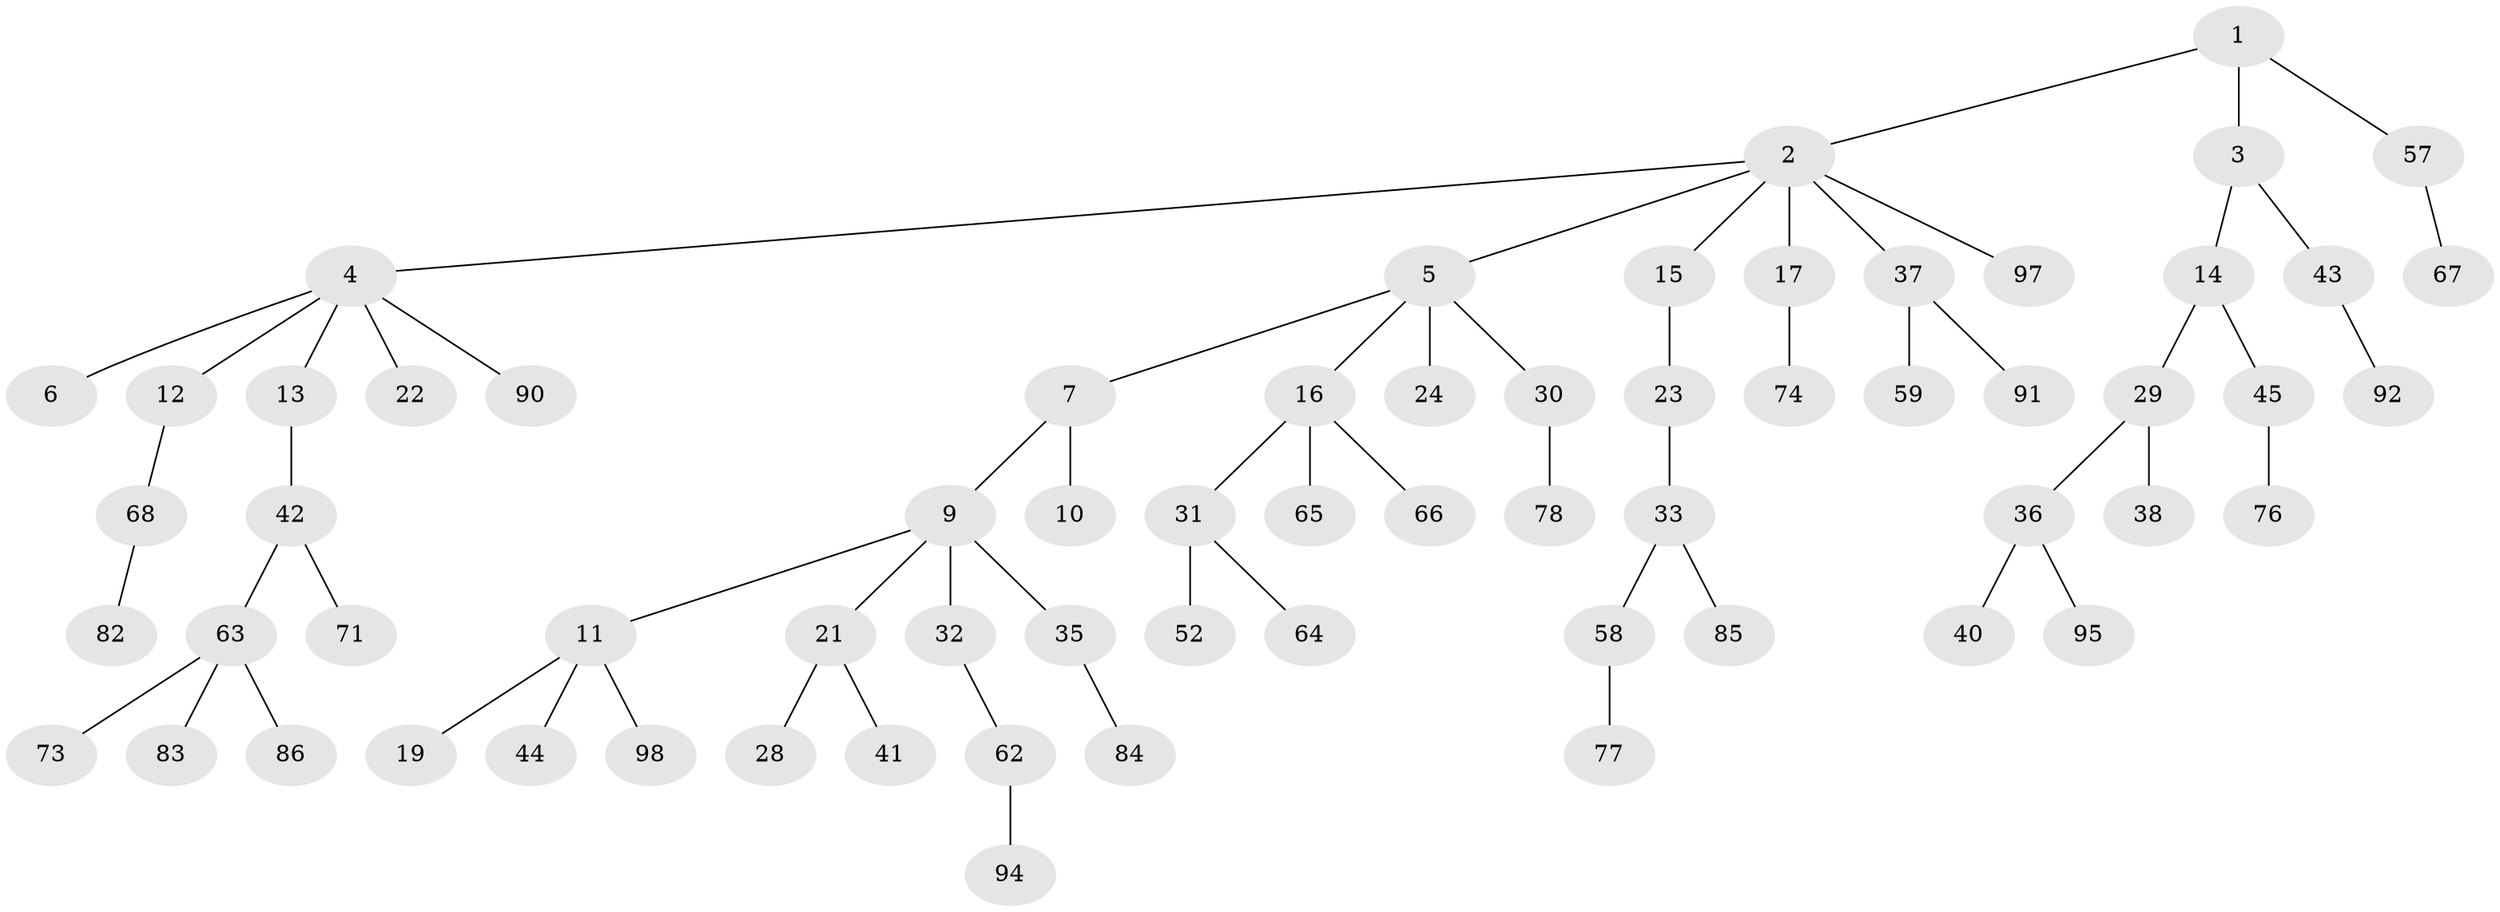 // original degree distribution, {4: 0.06, 5: 0.03, 7: 0.01, 6: 0.02, 1: 0.49, 3: 0.13, 2: 0.26}
// Generated by graph-tools (version 1.1) at 2025/11/02/21/25 10:11:10]
// undirected, 66 vertices, 65 edges
graph export_dot {
graph [start="1"]
  node [color=gray90,style=filled];
  1 [super="+60"];
  2 [super="+8"];
  3 [super="+88"];
  4 [super="+26"];
  5 [super="+25"];
  6;
  7;
  9 [super="+49"];
  10 [super="+18"];
  11 [super="+72"];
  12 [super="+55"];
  13 [super="+34"];
  14 [super="+20"];
  15 [super="+70"];
  16 [super="+53"];
  17 [super="+93"];
  19 [super="+50"];
  21 [super="+27"];
  22;
  23;
  24 [super="+39"];
  28;
  29 [super="+48"];
  30 [super="+47"];
  31;
  32;
  33 [super="+80"];
  35;
  36 [super="+89"];
  37 [super="+46"];
  38 [super="+54"];
  40 [super="+61"];
  41;
  42 [super="+51"];
  43;
  44;
  45 [super="+56"];
  52;
  57 [super="+75"];
  58;
  59;
  62 [super="+69"];
  63 [super="+79"];
  64 [super="+100"];
  65;
  66;
  67;
  68;
  71 [super="+81"];
  73;
  74 [super="+96"];
  76;
  77;
  78;
  82;
  83;
  84 [super="+87"];
  85;
  86;
  90;
  91;
  92 [super="+99"];
  94;
  95;
  97;
  98;
  1 -- 2;
  1 -- 3;
  1 -- 57;
  2 -- 4;
  2 -- 5;
  2 -- 17;
  2 -- 97;
  2 -- 37;
  2 -- 15;
  3 -- 14;
  3 -- 43;
  4 -- 6;
  4 -- 12;
  4 -- 13;
  4 -- 22;
  4 -- 90;
  5 -- 7;
  5 -- 16;
  5 -- 24;
  5 -- 30;
  7 -- 9;
  7 -- 10;
  9 -- 11;
  9 -- 21;
  9 -- 32;
  9 -- 35;
  11 -- 19;
  11 -- 44;
  11 -- 98;
  12 -- 68;
  13 -- 42;
  14 -- 29;
  14 -- 45;
  15 -- 23;
  16 -- 31;
  16 -- 65;
  16 -- 66;
  17 -- 74;
  21 -- 28;
  21 -- 41;
  23 -- 33;
  29 -- 36;
  29 -- 38;
  30 -- 78;
  31 -- 52;
  31 -- 64;
  32 -- 62;
  33 -- 58;
  33 -- 85;
  35 -- 84;
  36 -- 40;
  36 -- 95;
  37 -- 59;
  37 -- 91;
  42 -- 71;
  42 -- 63;
  43 -- 92;
  45 -- 76;
  57 -- 67;
  58 -- 77;
  62 -- 94;
  63 -- 73;
  63 -- 86;
  63 -- 83;
  68 -- 82;
}
